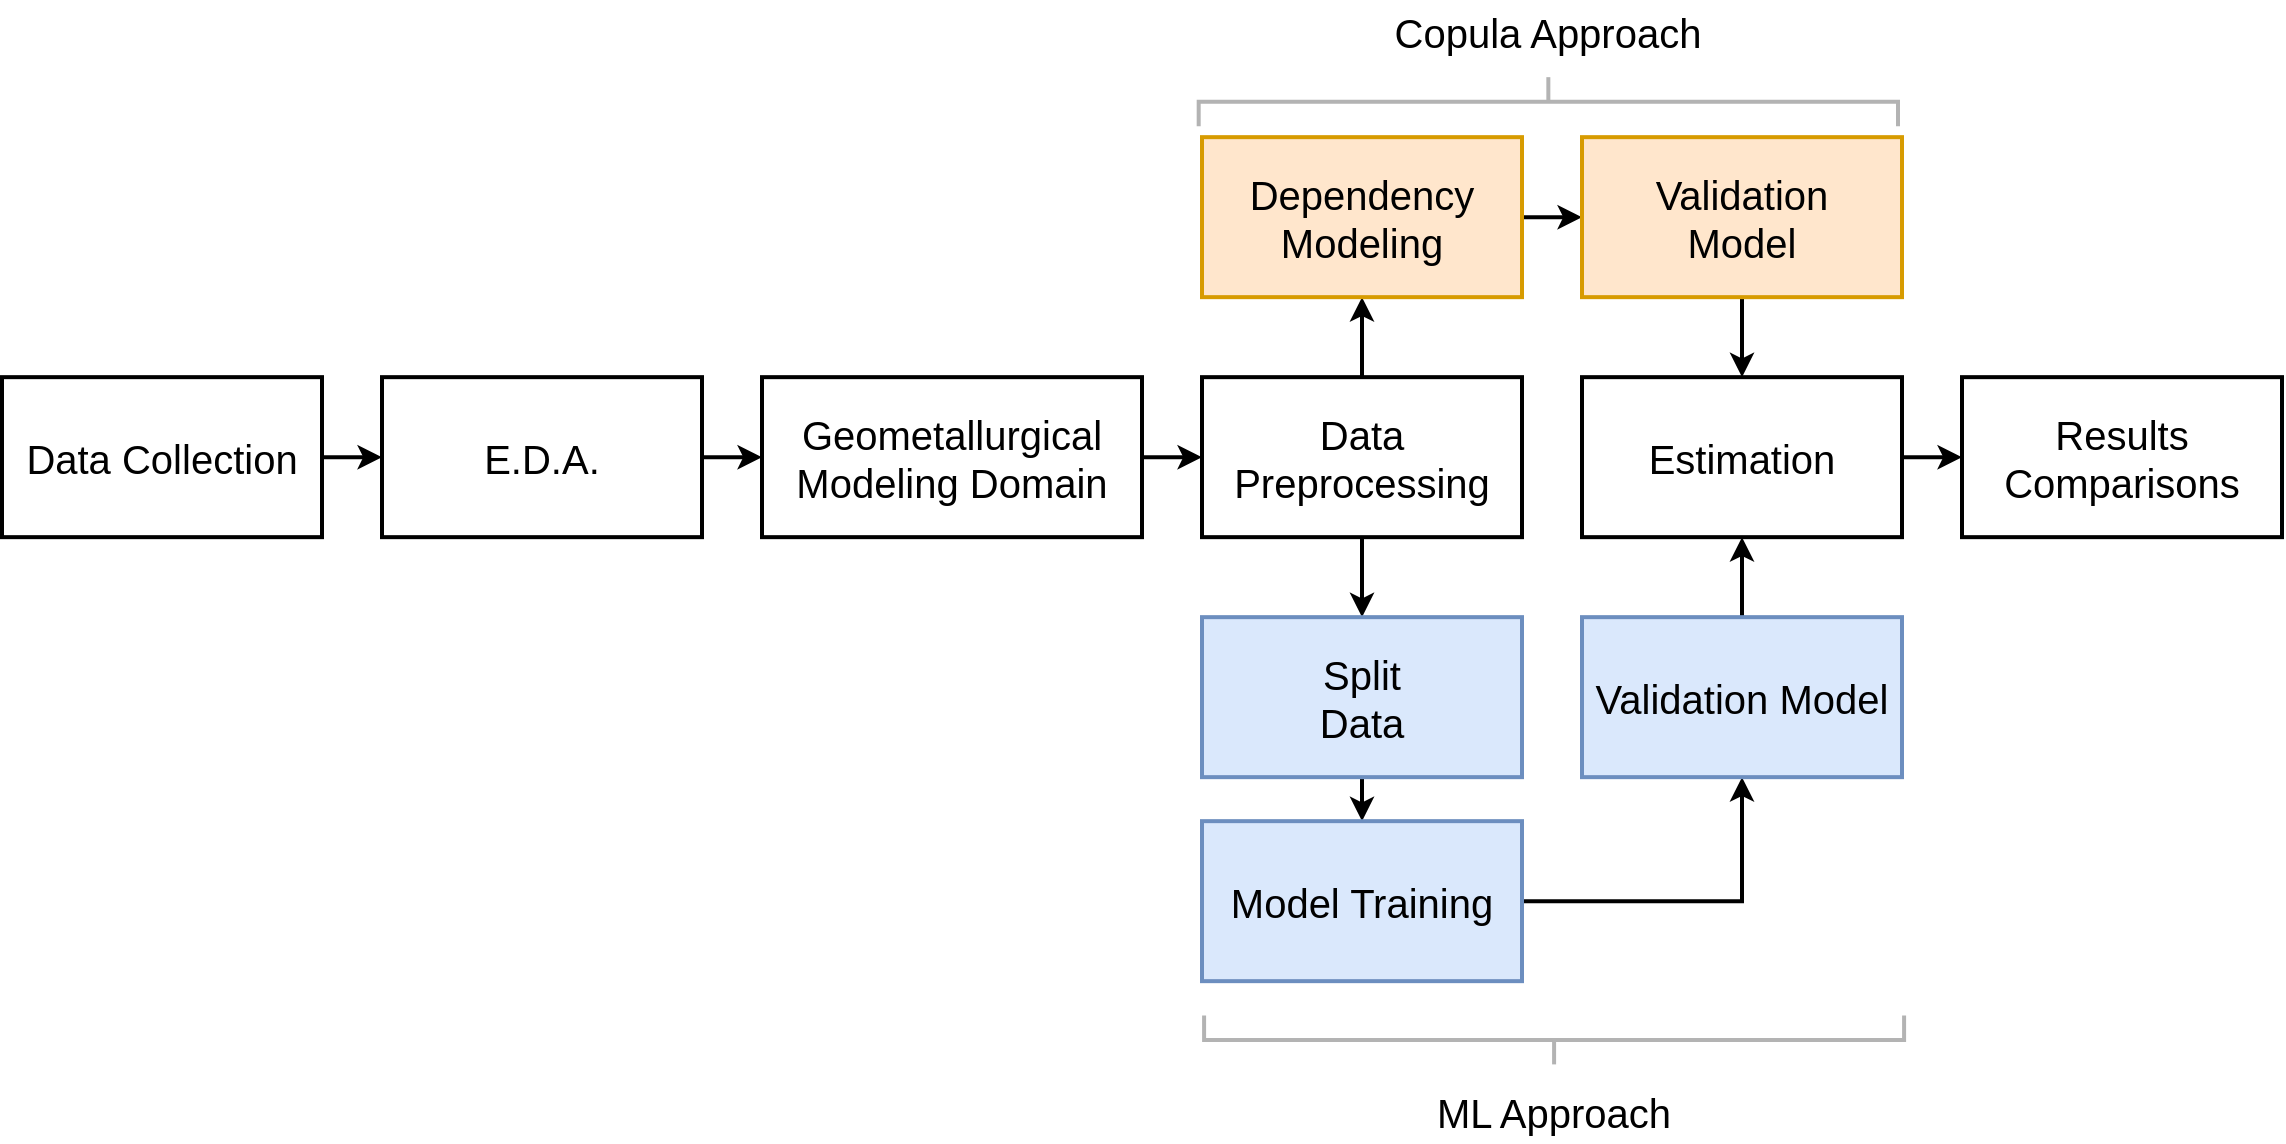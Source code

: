 <mxfile version="25.0.3">
  <diagram id="C5RBs43oDa-KdzZeNtuy" name="Page-1">
    <mxGraphModel dx="1434" dy="780" grid="1" gridSize="10" guides="1" tooltips="1" connect="1" arrows="1" fold="1" page="1" pageScale="1" pageWidth="1169" pageHeight="827" math="0" shadow="0">
      <root>
        <mxCell id="WIyWlLk6GJQsqaUBKTNV-0" />
        <mxCell id="WIyWlLk6GJQsqaUBKTNV-1" parent="WIyWlLk6GJQsqaUBKTNV-0" />
        <mxCell id="Xng1pRIdibVuhaVN_rS9-64" style="edgeStyle=orthogonalEdgeStyle;rounded=0;orthogonalLoop=1;jettySize=auto;html=1;exitX=1;exitY=0.5;exitDx=0;exitDy=0;entryX=0;entryY=0.5;entryDx=0;entryDy=0;fontSize=20;strokeWidth=2;" parent="WIyWlLk6GJQsqaUBKTNV-1" source="Xng1pRIdibVuhaVN_rS9-54" target="Xng1pRIdibVuhaVN_rS9-55" edge="1">
          <mxGeometry relative="1" as="geometry" />
        </mxCell>
        <mxCell id="Xng1pRIdibVuhaVN_rS9-54" value="&lt;span style=&quot;font-size: 20px;&quot;&gt;Data Collection&lt;/span&gt;" style="rounded=0;whiteSpace=wrap;html=1;fontSize=20;strokeWidth=2;" parent="WIyWlLk6GJQsqaUBKTNV-1" vertex="1">
          <mxGeometry x="10" y="272.58" width="160" height="80" as="geometry" />
        </mxCell>
        <mxCell id="Xng1pRIdibVuhaVN_rS9-65" style="edgeStyle=orthogonalEdgeStyle;rounded=0;orthogonalLoop=1;jettySize=auto;html=1;exitX=1;exitY=0.5;exitDx=0;exitDy=0;entryX=0;entryY=0.5;entryDx=0;entryDy=0;fontSize=20;strokeWidth=2;" parent="WIyWlLk6GJQsqaUBKTNV-1" source="Xng1pRIdibVuhaVN_rS9-55" target="Xng1pRIdibVuhaVN_rS9-56" edge="1">
          <mxGeometry relative="1" as="geometry" />
        </mxCell>
        <mxCell id="Xng1pRIdibVuhaVN_rS9-55" value="&lt;span style=&quot;font-size: 20px;&quot;&gt;E.D.A.&lt;/span&gt;" style="rounded=0;whiteSpace=wrap;html=1;fontSize=20;strokeWidth=2;" parent="WIyWlLk6GJQsqaUBKTNV-1" vertex="1">
          <mxGeometry x="200" y="272.58" width="160" height="80" as="geometry" />
        </mxCell>
        <mxCell id="Xng1pRIdibVuhaVN_rS9-66" style="edgeStyle=orthogonalEdgeStyle;rounded=0;orthogonalLoop=1;jettySize=auto;html=1;exitX=1;exitY=0.5;exitDx=0;exitDy=0;entryX=0;entryY=0.5;entryDx=0;entryDy=0;fontSize=20;strokeWidth=2;" parent="WIyWlLk6GJQsqaUBKTNV-1" source="Xng1pRIdibVuhaVN_rS9-56" target="Xng1pRIdibVuhaVN_rS9-57" edge="1">
          <mxGeometry relative="1" as="geometry" />
        </mxCell>
        <mxCell id="Xng1pRIdibVuhaVN_rS9-56" value="&lt;div style=&quot;font-size: 20px;&quot;&gt;Geometallurgical Modeling Domain&lt;/div&gt;" style="rounded=0;whiteSpace=wrap;html=1;fontSize=20;strokeWidth=2;" parent="WIyWlLk6GJQsqaUBKTNV-1" vertex="1">
          <mxGeometry x="390" y="272.58" width="190" height="80" as="geometry" />
        </mxCell>
        <mxCell id="Xng1pRIdibVuhaVN_rS9-67" style="edgeStyle=orthogonalEdgeStyle;rounded=0;orthogonalLoop=1;jettySize=auto;html=1;exitX=0.5;exitY=0;exitDx=0;exitDy=0;entryX=0.5;entryY=1;entryDx=0;entryDy=0;fontSize=20;strokeWidth=2;" parent="WIyWlLk6GJQsqaUBKTNV-1" source="Xng1pRIdibVuhaVN_rS9-57" target="Xng1pRIdibVuhaVN_rS9-59" edge="1">
          <mxGeometry relative="1" as="geometry" />
        </mxCell>
        <mxCell id="Xng1pRIdibVuhaVN_rS9-69" style="edgeStyle=orthogonalEdgeStyle;rounded=0;orthogonalLoop=1;jettySize=auto;html=1;exitX=0.5;exitY=1;exitDx=0;exitDy=0;entryX=0.5;entryY=0;entryDx=0;entryDy=0;fontSize=20;strokeWidth=2;" parent="WIyWlLk6GJQsqaUBKTNV-1" source="Xng1pRIdibVuhaVN_rS9-57" target="Xng1pRIdibVuhaVN_rS9-58" edge="1">
          <mxGeometry relative="1" as="geometry" />
        </mxCell>
        <mxCell id="Xng1pRIdibVuhaVN_rS9-57" value="&lt;span style=&quot;font-size: 20px;&quot;&gt;Data Preprocessing&lt;/span&gt;" style="rounded=0;whiteSpace=wrap;html=1;fontSize=20;strokeWidth=2;" parent="WIyWlLk6GJQsqaUBKTNV-1" vertex="1">
          <mxGeometry x="610" y="272.58" width="160" height="80" as="geometry" />
        </mxCell>
        <mxCell id="9rsKFqSAt96byaoKRool-4" style="edgeStyle=orthogonalEdgeStyle;rounded=0;orthogonalLoop=1;jettySize=auto;html=1;exitX=0.5;exitY=1;exitDx=0;exitDy=0;entryX=0.5;entryY=0;entryDx=0;entryDy=0;strokeWidth=2;" parent="WIyWlLk6GJQsqaUBKTNV-1" source="Xng1pRIdibVuhaVN_rS9-58" target="Xng1pRIdibVuhaVN_rS9-62" edge="1">
          <mxGeometry relative="1" as="geometry" />
        </mxCell>
        <mxCell id="Xng1pRIdibVuhaVN_rS9-58" value="&lt;span style=&quot;font-size: 20px;&quot;&gt;Split&lt;/span&gt;&lt;div style=&quot;font-size: 20px;&quot;&gt;Data&lt;/div&gt;" style="rounded=0;whiteSpace=wrap;html=1;fontSize=20;strokeWidth=2;fillColor=#dae8fc;strokeColor=#6c8ebf;" parent="WIyWlLk6GJQsqaUBKTNV-1" vertex="1">
          <mxGeometry x="610" y="392.58" width="160" height="80" as="geometry" />
        </mxCell>
        <mxCell id="Xng1pRIdibVuhaVN_rS9-68" style="edgeStyle=orthogonalEdgeStyle;rounded=0;orthogonalLoop=1;jettySize=auto;html=1;exitX=1;exitY=0.5;exitDx=0;exitDy=0;entryX=0;entryY=0.5;entryDx=0;entryDy=0;fontSize=20;strokeWidth=2;" parent="WIyWlLk6GJQsqaUBKTNV-1" source="Xng1pRIdibVuhaVN_rS9-59" target="Xng1pRIdibVuhaVN_rS9-60" edge="1">
          <mxGeometry relative="1" as="geometry" />
        </mxCell>
        <mxCell id="Xng1pRIdibVuhaVN_rS9-59" value="&lt;span style=&quot;font-size: 20px;&quot;&gt;Dependency&lt;/span&gt;&lt;div style=&quot;font-size: 20px;&quot;&gt;Modeling&lt;/div&gt;" style="rounded=0;whiteSpace=wrap;html=1;fontSize=20;strokeWidth=2;fillColor=#ffe6cc;strokeColor=#d79b00;" parent="WIyWlLk6GJQsqaUBKTNV-1" vertex="1">
          <mxGeometry x="610" y="152.58" width="160" height="80" as="geometry" />
        </mxCell>
        <mxCell id="9rsKFqSAt96byaoKRool-6" style="edgeStyle=orthogonalEdgeStyle;rounded=0;orthogonalLoop=1;jettySize=auto;html=1;exitX=0.5;exitY=1;exitDx=0;exitDy=0;entryX=0.5;entryY=0;entryDx=0;entryDy=0;strokeWidth=2;" parent="WIyWlLk6GJQsqaUBKTNV-1" source="Xng1pRIdibVuhaVN_rS9-60" target="Xng1pRIdibVuhaVN_rS9-61" edge="1">
          <mxGeometry relative="1" as="geometry" />
        </mxCell>
        <mxCell id="Xng1pRIdibVuhaVN_rS9-60" value="&lt;span style=&quot;font-size: 20px;&quot;&gt;Validation&lt;/span&gt;&lt;div style=&quot;font-size: 20px;&quot;&gt;Model&lt;/div&gt;" style="rounded=0;whiteSpace=wrap;html=1;fontSize=20;strokeWidth=2;fillColor=#ffe6cc;strokeColor=#d79b00;" parent="WIyWlLk6GJQsqaUBKTNV-1" vertex="1">
          <mxGeometry x="800" y="152.58" width="160" height="80" as="geometry" />
        </mxCell>
        <mxCell id="9rsKFqSAt96byaoKRool-1" style="edgeStyle=orthogonalEdgeStyle;rounded=0;orthogonalLoop=1;jettySize=auto;html=1;exitX=1;exitY=0.5;exitDx=0;exitDy=0;entryX=0;entryY=0.5;entryDx=0;entryDy=0;strokeWidth=2;" parent="WIyWlLk6GJQsqaUBKTNV-1" source="Xng1pRIdibVuhaVN_rS9-61" target="9rsKFqSAt96byaoKRool-0" edge="1">
          <mxGeometry relative="1" as="geometry" />
        </mxCell>
        <mxCell id="Xng1pRIdibVuhaVN_rS9-61" value="&lt;span style=&quot;font-size: 20px;&quot;&gt;Estimation&lt;/span&gt;" style="rounded=0;whiteSpace=wrap;html=1;fontSize=20;strokeWidth=2;" parent="WIyWlLk6GJQsqaUBKTNV-1" vertex="1">
          <mxGeometry x="800" y="272.58" width="160" height="80" as="geometry" />
        </mxCell>
        <mxCell id="9rsKFqSAt96byaoKRool-5" style="edgeStyle=orthogonalEdgeStyle;rounded=0;orthogonalLoop=1;jettySize=auto;html=1;exitX=1;exitY=0.5;exitDx=0;exitDy=0;entryX=0.5;entryY=1;entryDx=0;entryDy=0;strokeWidth=2;" parent="WIyWlLk6GJQsqaUBKTNV-1" source="Xng1pRIdibVuhaVN_rS9-62" target="Xng1pRIdibVuhaVN_rS9-63" edge="1">
          <mxGeometry relative="1" as="geometry" />
        </mxCell>
        <mxCell id="Xng1pRIdibVuhaVN_rS9-62" value="&lt;span style=&quot;font-size: 20px;&quot;&gt;Model Training&lt;/span&gt;" style="rounded=0;whiteSpace=wrap;html=1;fontSize=20;strokeWidth=2;fillColor=#dae8fc;strokeColor=#6c8ebf;" parent="WIyWlLk6GJQsqaUBKTNV-1" vertex="1">
          <mxGeometry x="610" y="494.58" width="160" height="80" as="geometry" />
        </mxCell>
        <mxCell id="Xng1pRIdibVuhaVN_rS9-72" style="edgeStyle=orthogonalEdgeStyle;rounded=0;orthogonalLoop=1;jettySize=auto;html=1;exitX=0.5;exitY=0;exitDx=0;exitDy=0;entryX=0.5;entryY=1;entryDx=0;entryDy=0;fontSize=20;strokeWidth=2;" parent="WIyWlLk6GJQsqaUBKTNV-1" source="Xng1pRIdibVuhaVN_rS9-63" target="Xng1pRIdibVuhaVN_rS9-61" edge="1">
          <mxGeometry relative="1" as="geometry" />
        </mxCell>
        <mxCell id="Xng1pRIdibVuhaVN_rS9-63" value="&lt;span style=&quot;font-size: 20px;&quot;&gt;Validation Model&lt;/span&gt;" style="rounded=0;whiteSpace=wrap;html=1;fontSize=20;strokeWidth=2;fillColor=#dae8fc;strokeColor=#6c8ebf;" parent="WIyWlLk6GJQsqaUBKTNV-1" vertex="1">
          <mxGeometry x="800" y="392.58" width="160" height="80" as="geometry" />
        </mxCell>
        <mxCell id="wX0jc36ysRBeBsAULj1M-0" value="&lt;font style=&quot;font-size: 20px;&quot;&gt;Copula Approach&lt;/font&gt;" style="text;html=1;align=center;verticalAlign=middle;whiteSpace=wrap;rounded=0;" parent="WIyWlLk6GJQsqaUBKTNV-1" vertex="1">
          <mxGeometry x="688.17" y="84.58" width="190" height="30" as="geometry" />
        </mxCell>
        <mxCell id="wX0jc36ysRBeBsAULj1M-1" value="&lt;font style=&quot;font-size: 20px;&quot;&gt;ML Approach&lt;/font&gt;" style="text;html=1;align=center;verticalAlign=middle;whiteSpace=wrap;rounded=0;" parent="WIyWlLk6GJQsqaUBKTNV-1" vertex="1">
          <mxGeometry x="691.05" y="624.58" width="190" height="30" as="geometry" />
        </mxCell>
        <mxCell id="wX0jc36ysRBeBsAULj1M-2" value="" style="strokeWidth=2;html=1;shape=mxgraph.flowchart.annotation_2;align=left;labelPosition=right;pointerEvents=1;rotation=-90;strokeColor=#B3B3B3;" parent="WIyWlLk6GJQsqaUBKTNV-1" vertex="1">
          <mxGeometry x="773.8" y="428.95" width="24.5" height="350" as="geometry" />
        </mxCell>
        <mxCell id="wX0jc36ysRBeBsAULj1M-3" value="" style="strokeWidth=2;html=1;shape=mxgraph.flowchart.annotation_2;align=left;labelPosition=right;pointerEvents=1;rotation=90;fontColor=#000000;strokeColor=#B3B3B3;" parent="WIyWlLk6GJQsqaUBKTNV-1" vertex="1">
          <mxGeometry x="770.92" y="-40" width="24.5" height="349.66" as="geometry" />
        </mxCell>
        <mxCell id="9rsKFqSAt96byaoKRool-0" value="Results Comparisons" style="rounded=0;whiteSpace=wrap;html=1;fontSize=20;strokeWidth=2;" parent="WIyWlLk6GJQsqaUBKTNV-1" vertex="1">
          <mxGeometry x="990" y="272.58" width="160" height="80" as="geometry" />
        </mxCell>
      </root>
    </mxGraphModel>
  </diagram>
</mxfile>
